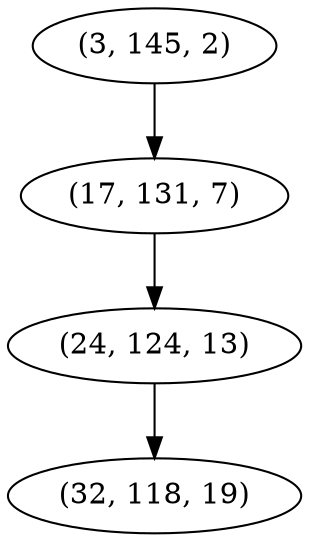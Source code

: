 digraph tree {
    "(3, 145, 2)";
    "(17, 131, 7)";
    "(24, 124, 13)";
    "(32, 118, 19)";
    "(3, 145, 2)" -> "(17, 131, 7)";
    "(17, 131, 7)" -> "(24, 124, 13)";
    "(24, 124, 13)" -> "(32, 118, 19)";
}
